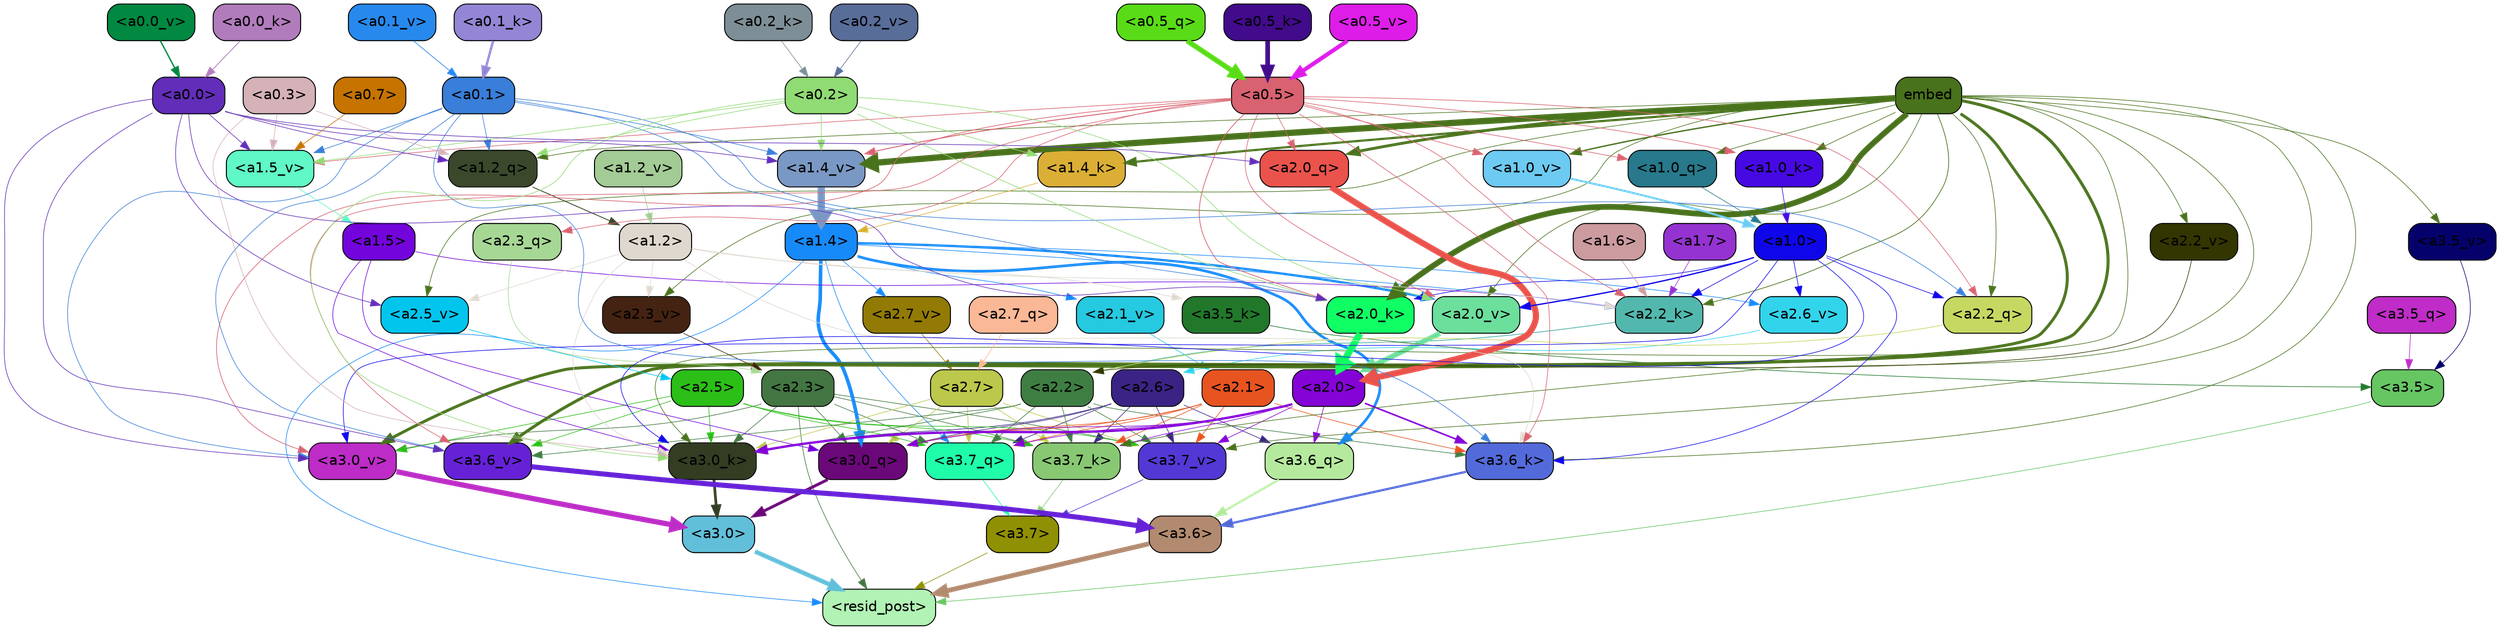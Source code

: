 strict digraph "" {
	graph [bgcolor=transparent,
		layout=dot,
		overlap=false,
		splines=true
	];
	"<a3.7>"	[color=black,
		fillcolor="#909005",
		fontname=Helvetica,
		shape=box,
		style="filled, rounded"];
	"<resid_post>"	[color=black,
		fillcolor="#b1f3b4",
		fontname=Helvetica,
		shape=box,
		style="filled, rounded"];
	"<a3.7>" -> "<resid_post>"	[color="#909005",
		penwidth=0.6];
	"<a3.6>"	[color=black,
		fillcolor="#b28a6f",
		fontname=Helvetica,
		shape=box,
		style="filled, rounded"];
	"<a3.6>" -> "<resid_post>"	[color="#b28a6f",
		penwidth=4.6696330308914185];
	"<a3.5>"	[color=black,
		fillcolor="#66c662",
		fontname=Helvetica,
		shape=box,
		style="filled, rounded"];
	"<a3.5>" -> "<resid_post>"	[color="#66c662",
		penwidth=0.6];
	"<a3.0>"	[color=black,
		fillcolor="#62bfda",
		fontname=Helvetica,
		shape=box,
		style="filled, rounded"];
	"<a3.0>" -> "<resid_post>"	[color="#62bfda",
		penwidth=4.282557368278503];
	"<a2.3>"	[color=black,
		fillcolor="#437642",
		fontname=Helvetica,
		shape=box,
		style="filled, rounded"];
	"<a2.3>" -> "<resid_post>"	[color="#437642",
		penwidth=0.6];
	"<a3.7_q>"	[color=black,
		fillcolor="#20fdaa",
		fontname=Helvetica,
		shape=box,
		style="filled, rounded"];
	"<a2.3>" -> "<a3.7_q>"	[color="#437642",
		penwidth=0.6];
	"<a3.0_q>"	[color=black,
		fillcolor="#6b0879",
		fontname=Helvetica,
		shape=box,
		style="filled, rounded"];
	"<a2.3>" -> "<a3.0_q>"	[color="#437642",
		penwidth=0.6];
	"<a3.7_k>"	[color=black,
		fillcolor="#88c873",
		fontname=Helvetica,
		shape=box,
		style="filled, rounded"];
	"<a2.3>" -> "<a3.7_k>"	[color="#437642",
		penwidth=0.6];
	"<a3.0_k>"	[color=black,
		fillcolor="#323d22",
		fontname=Helvetica,
		shape=box,
		style="filled, rounded"];
	"<a2.3>" -> "<a3.0_k>"	[color="#437642",
		penwidth=0.6];
	"<a3.7_v>"	[color=black,
		fillcolor="#5338d6",
		fontname=Helvetica,
		shape=box,
		style="filled, rounded"];
	"<a2.3>" -> "<a3.7_v>"	[color="#437642",
		penwidth=0.6];
	"<a3.0_v>"	[color=black,
		fillcolor="#bd2cc7",
		fontname=Helvetica,
		shape=box,
		style="filled, rounded"];
	"<a2.3>" -> "<a3.0_v>"	[color="#437642",
		penwidth=0.6];
	"<a1.4>"	[color=black,
		fillcolor="#178afa",
		fontname=Helvetica,
		shape=box,
		style="filled, rounded"];
	"<a1.4>" -> "<resid_post>"	[color="#178afa",
		penwidth=0.6];
	"<a1.4>" -> "<a3.7_q>"	[color="#178afa",
		penwidth=0.6];
	"<a3.6_q>"	[color=black,
		fillcolor="#b5ea9e",
		fontname=Helvetica,
		shape=box,
		style="filled, rounded"];
	"<a1.4>" -> "<a3.6_q>"	[color="#178afa",
		penwidth=2.6073555648326874];
	"<a1.4>" -> "<a3.0_q>"	[color="#178afa",
		penwidth=3.4971605762839317];
	"<a2.2_k>"	[color=black,
		fillcolor="#52b8ad",
		fontname=Helvetica,
		shape=box,
		style="filled, rounded"];
	"<a1.4>" -> "<a2.2_k>"	[color="#178afa",
		penwidth=0.6];
	"<a2.7_v>"	[color=black,
		fillcolor="#927a05",
		fontname=Helvetica,
		shape=box,
		style="filled, rounded"];
	"<a1.4>" -> "<a2.7_v>"	[color="#178afa",
		penwidth=0.6];
	"<a2.6_v>"	[color=black,
		fillcolor="#32d4ec",
		fontname=Helvetica,
		shape=box,
		style="filled, rounded"];
	"<a1.4>" -> "<a2.6_v>"	[color="#178afa",
		penwidth=0.6];
	"<a2.1_v>"	[color=black,
		fillcolor="#25c9e0",
		fontname=Helvetica,
		shape=box,
		style="filled, rounded"];
	"<a1.4>" -> "<a2.1_v>"	[color="#178afa",
		penwidth=0.6];
	"<a2.0_v>"	[color=black,
		fillcolor="#6cdf9d",
		fontname=Helvetica,
		shape=box,
		style="filled, rounded"];
	"<a1.4>" -> "<a2.0_v>"	[color="#178afa",
		penwidth=2.268670678138733];
	"<a3.7_q>" -> "<a3.7>"	[color="#20fdaa",
		penwidth=0.6];
	"<a3.6_q>" -> "<a3.6>"	[color="#b5ea9e",
		penwidth=2.03758105635643];
	"<a3.5_q>"	[color=black,
		fillcolor="#bf2cc7",
		fontname=Helvetica,
		shape=box,
		style="filled, rounded"];
	"<a3.5_q>" -> "<a3.5>"	[color="#bf2cc7",
		penwidth=0.6];
	"<a3.0_q>" -> "<a3.0>"	[color="#6b0879",
		penwidth=2.8638100624084473];
	"<a3.7_k>" -> "<a3.7>"	[color="#88c873",
		penwidth=0.6];
	"<a3.6_k>"	[color=black,
		fillcolor="#536ada",
		fontname=Helvetica,
		shape=box,
		style="filled, rounded"];
	"<a3.6_k>" -> "<a3.6>"	[color="#536ada",
		penwidth=2.174198240041733];
	"<a3.5_k>"	[color=black,
		fillcolor="#21782b",
		fontname=Helvetica,
		shape=box,
		style="filled, rounded"];
	"<a3.5_k>" -> "<a3.5>"	[color="#21782b",
		penwidth=0.6];
	"<a3.0_k>" -> "<a3.0>"	[color="#323d22",
		penwidth=2.6274144649505615];
	"<a3.7_v>" -> "<a3.7>"	[color="#5338d6",
		penwidth=0.6];
	"<a3.6_v>"	[color=black,
		fillcolor="#6621d7",
		fontname=Helvetica,
		shape=box,
		style="filled, rounded"];
	"<a3.6_v>" -> "<a3.6>"	[color="#6621d7",
		penwidth=5.002329230308533];
	"<a3.5_v>"	[color=black,
		fillcolor="#05016b",
		fontname=Helvetica,
		shape=box,
		style="filled, rounded"];
	"<a3.5_v>" -> "<a3.5>"	[color="#05016b",
		penwidth=0.6];
	"<a3.0_v>" -> "<a3.0>"	[color="#bd2cc7",
		penwidth=5.188832879066467];
	"<a2.7>"	[color=black,
		fillcolor="#bcc84b",
		fontname=Helvetica,
		shape=box,
		style="filled, rounded"];
	"<a2.7>" -> "<a3.7_q>"	[color="#bcc84b",
		penwidth=0.6];
	"<a2.7>" -> "<a3.0_q>"	[color="#bcc84b",
		penwidth=0.6];
	"<a2.7>" -> "<a3.7_k>"	[color="#bcc84b",
		penwidth=0.6];
	"<a2.7>" -> "<a3.0_k>"	[color="#bcc84b",
		penwidth=0.6];
	"<a2.7>" -> "<a3.7_v>"	[color="#bcc84b",
		penwidth=0.6];
	"<a2.6>"	[color=black,
		fillcolor="#3b2385",
		fontname=Helvetica,
		shape=box,
		style="filled, rounded"];
	"<a2.6>" -> "<a3.7_q>"	[color="#3b2385",
		penwidth=0.6];
	"<a2.6>" -> "<a3.6_q>"	[color="#3b2385",
		penwidth=0.6];
	"<a2.6>" -> "<a3.0_q>"	[color="#3b2385",
		penwidth=0.6];
	"<a2.6>" -> "<a3.7_k>"	[color="#3b2385",
		penwidth=0.6];
	"<a2.6>" -> "<a3.0_k>"	[color="#3b2385",
		penwidth=0.6];
	"<a2.6>" -> "<a3.7_v>"	[color="#3b2385",
		penwidth=0.6];
	"<a2.5>"	[color=black,
		fillcolor="#2bbf17",
		fontname=Helvetica,
		shape=box,
		style="filled, rounded"];
	"<a2.5>" -> "<a3.7_q>"	[color="#2bbf17",
		penwidth=0.6];
	"<a2.5>" -> "<a3.7_k>"	[color="#2bbf17",
		penwidth=0.6];
	"<a2.5>" -> "<a3.0_k>"	[color="#2bbf17",
		penwidth=0.6];
	"<a2.5>" -> "<a3.7_v>"	[color="#2bbf17",
		penwidth=0.6];
	"<a2.5>" -> "<a3.6_v>"	[color="#2bbf17",
		penwidth=0.6];
	"<a2.5>" -> "<a3.0_v>"	[color="#2bbf17",
		penwidth=0.6];
	"<a2.2>"	[color=black,
		fillcolor="#3f7e42",
		fontname=Helvetica,
		shape=box,
		style="filled, rounded"];
	"<a2.2>" -> "<a3.7_q>"	[color="#3f7e42",
		penwidth=0.6];
	"<a2.2>" -> "<a3.7_k>"	[color="#3f7e42",
		penwidth=0.6];
	"<a2.2>" -> "<a3.6_k>"	[color="#3f7e42",
		penwidth=0.6];
	"<a2.2>" -> "<a3.0_k>"	[color="#3f7e42",
		penwidth=0.6];
	"<a2.2>" -> "<a3.7_v>"	[color="#3f7e42",
		penwidth=0.6];
	"<a2.2>" -> "<a3.6_v>"	[color="#3f7e42",
		penwidth=0.6];
	"<a2.1>"	[color=black,
		fillcolor="#e85420",
		fontname=Helvetica,
		shape=box,
		style="filled, rounded"];
	"<a2.1>" -> "<a3.7_q>"	[color="#e85420",
		penwidth=0.6];
	"<a2.1>" -> "<a3.0_q>"	[color="#e85420",
		penwidth=0.6];
	"<a2.1>" -> "<a3.7_k>"	[color="#e85420",
		penwidth=0.6];
	"<a2.1>" -> "<a3.6_k>"	[color="#e85420",
		penwidth=0.6];
	"<a2.1>" -> "<a3.0_k>"	[color="#e85420",
		penwidth=0.6];
	"<a2.1>" -> "<a3.7_v>"	[color="#e85420",
		penwidth=0.6];
	"<a2.0>"	[color=black,
		fillcolor="#8404d7",
		fontname=Helvetica,
		shape=box,
		style="filled, rounded"];
	"<a2.0>" -> "<a3.7_q>"	[color="#8404d7",
		penwidth=0.6];
	"<a2.0>" -> "<a3.6_q>"	[color="#8404d7",
		penwidth=0.6];
	"<a2.0>" -> "<a3.0_q>"	[color="#8404d7",
		penwidth=0.6];
	"<a2.0>" -> "<a3.7_k>"	[color="#8404d7",
		penwidth=0.6];
	"<a2.0>" -> "<a3.6_k>"	[color="#8404d7",
		penwidth=1.5568191409111023];
	"<a2.0>" -> "<a3.0_k>"	[color="#8404d7",
		penwidth=2.270527422428131];
	"<a2.0>" -> "<a3.7_v>"	[color="#8404d7",
		penwidth=0.6];
	"<a1.5>"	[color=black,
		fillcolor="#7304dc",
		fontname=Helvetica,
		shape=box,
		style="filled, rounded"];
	"<a1.5>" -> "<a3.0_q>"	[color="#7304dc",
		penwidth=0.6];
	"<a1.5>" -> "<a3.0_k>"	[color="#7304dc",
		penwidth=0.6];
	"<a1.5>" -> "<a2.2_k>"	[color="#7304dc",
		penwidth=0.6];
	embed	[color=black,
		fillcolor="#49721c",
		fontname=Helvetica,
		shape=box,
		style="filled, rounded"];
	embed -> "<a3.7_k>"	[color="#49721c",
		penwidth=0.6];
	embed -> "<a3.6_k>"	[color="#49721c",
		penwidth=0.6];
	embed -> "<a3.0_k>"	[color="#49721c",
		penwidth=0.6];
	embed -> "<a3.7_v>"	[color="#49721c",
		penwidth=0.6];
	embed -> "<a3.6_v>"	[color="#49721c",
		penwidth=2.9588699340820312];
	embed -> "<a3.5_v>"	[color="#49721c",
		penwidth=0.6];
	embed -> "<a3.0_v>"	[color="#49721c",
		penwidth=2.8686431646347046];
	"<a2.2_q>"	[color=black,
		fillcolor="#c7d862",
		fontname=Helvetica,
		shape=box,
		style="filled, rounded"];
	embed -> "<a2.2_q>"	[color="#49721c",
		penwidth=0.6];
	"<a2.0_q>"	[color=black,
		fillcolor="#ea534c",
		fontname=Helvetica,
		shape=box,
		style="filled, rounded"];
	embed -> "<a2.0_q>"	[color="#49721c",
		penwidth=2.7617180347442627];
	embed -> "<a2.2_k>"	[color="#49721c",
		penwidth=0.67606520652771];
	"<a2.0_k>"	[color=black,
		fillcolor="#10ff64",
		fontname=Helvetica,
		shape=box,
		style="filled, rounded"];
	embed -> "<a2.0_k>"	[color="#49721c",
		penwidth=5.615107178688049];
	"<a2.5_v>"	[color=black,
		fillcolor="#02c5ee",
		fontname=Helvetica,
		shape=box,
		style="filled, rounded"];
	embed -> "<a2.5_v>"	[color="#49721c",
		penwidth=0.6];
	"<a2.3_v>"	[color=black,
		fillcolor="#442312",
		fontname=Helvetica,
		shape=box,
		style="filled, rounded"];
	embed -> "<a2.3_v>"	[color="#49721c",
		penwidth=0.6];
	"<a2.2_v>"	[color=black,
		fillcolor="#333601",
		fontname=Helvetica,
		shape=box,
		style="filled, rounded"];
	embed -> "<a2.2_v>"	[color="#49721c",
		penwidth=0.6];
	embed -> "<a2.0_v>"	[color="#49721c",
		penwidth=0.6];
	"<a1.2_q>"	[color=black,
		fillcolor="#3b482b",
		fontname=Helvetica,
		shape=box,
		style="filled, rounded"];
	embed -> "<a1.2_q>"	[color="#49721c",
		penwidth=0.6];
	"<a1.0_q>"	[color=black,
		fillcolor="#27798b",
		fontname=Helvetica,
		shape=box,
		style="filled, rounded"];
	embed -> "<a1.0_q>"	[color="#49721c",
		penwidth=0.6];
	"<a1.4_k>"	[color=black,
		fillcolor="#dbaf35",
		fontname=Helvetica,
		shape=box,
		style="filled, rounded"];
	embed -> "<a1.4_k>"	[color="#49721c",
		penwidth=2.1468217372894287];
	"<a1.0_k>"	[color=black,
		fillcolor="#4609e3",
		fontname=Helvetica,
		shape=box,
		style="filled, rounded"];
	embed -> "<a1.0_k>"	[color="#49721c",
		penwidth=0.6];
	"<a1.4_v>"	[color=black,
		fillcolor="#7a98c4",
		fontname=Helvetica,
		shape=box,
		style="filled, rounded"];
	embed -> "<a1.4_v>"	[color="#49721c",
		penwidth=6.189999580383301];
	"<a1.0_v>"	[color=black,
		fillcolor="#6dcaf2",
		fontname=Helvetica,
		shape=box,
		style="filled, rounded"];
	embed -> "<a1.0_v>"	[color="#49721c",
		penwidth=1.3123979568481445];
	"<a1.2>"	[color=black,
		fillcolor="#dfd8ce",
		fontname=Helvetica,
		shape=box,
		style="filled, rounded"];
	"<a1.2>" -> "<a3.6_k>"	[color="#dfd8ce",
		penwidth=0.6];
	"<a1.2>" -> "<a3.5_k>"	[color="#dfd8ce",
		penwidth=0.6];
	"<a1.2>" -> "<a3.0_k>"	[color="#dfd8ce",
		penwidth=0.6];
	"<a1.2>" -> "<a2.2_k>"	[color="#dfd8ce",
		penwidth=0.6];
	"<a1.2>" -> "<a2.5_v>"	[color="#dfd8ce",
		penwidth=0.6];
	"<a1.2>" -> "<a2.3_v>"	[color="#dfd8ce",
		penwidth=0.6];
	"<a1.0>"	[color=black,
		fillcolor="#0f07ea",
		fontname=Helvetica,
		shape=box,
		style="filled, rounded"];
	"<a1.0>" -> "<a3.6_k>"	[color="#0f07ea",
		penwidth=0.6];
	"<a1.0>" -> "<a3.0_k>"	[color="#0f07ea",
		penwidth=0.6];
	"<a1.0>" -> "<a3.0_v>"	[color="#0f07ea",
		penwidth=0.6];
	"<a1.0>" -> "<a2.2_q>"	[color="#0f07ea",
		penwidth=0.6];
	"<a1.0>" -> "<a2.2_k>"	[color="#0f07ea",
		penwidth=0.6];
	"<a1.0>" -> "<a2.0_k>"	[color="#0f07ea",
		penwidth=0.6];
	"<a1.0>" -> "<a2.6_v>"	[color="#0f07ea",
		penwidth=0.6];
	"<a1.0>" -> "<a2.0_v>"	[color="#0f07ea",
		penwidth=1.27996826171875];
	"<a0.5>"	[color=black,
		fillcolor="#d96270",
		fontname=Helvetica,
		shape=box,
		style="filled, rounded"];
	"<a0.5>" -> "<a3.6_k>"	[color="#d96270",
		penwidth=0.6];
	"<a0.5>" -> "<a3.6_v>"	[color="#d96270",
		penwidth=0.6];
	"<a0.5>" -> "<a3.0_v>"	[color="#d96270",
		penwidth=0.6421224474906921];
	"<a2.3_q>"	[color=black,
		fillcolor="#a7d794",
		fontname=Helvetica,
		shape=box,
		style="filled, rounded"];
	"<a0.5>" -> "<a2.3_q>"	[color="#d96270",
		penwidth=0.6];
	"<a0.5>" -> "<a2.2_q>"	[color="#d96270",
		penwidth=0.6];
	"<a0.5>" -> "<a2.0_q>"	[color="#d96270",
		penwidth=0.6];
	"<a0.5>" -> "<a2.2_k>"	[color="#d96270",
		penwidth=0.6];
	"<a0.5>" -> "<a2.0_k>"	[color="#d96270",
		penwidth=0.7151575088500977];
	"<a0.5>" -> "<a2.0_v>"	[color="#d96270",
		penwidth=0.6];
	"<a0.5>" -> "<a1.0_q>"	[color="#d96270",
		penwidth=0.6];
	"<a0.5>" -> "<a1.0_k>"	[color="#d96270",
		penwidth=0.6];
	"<a1.5_v>"	[color=black,
		fillcolor="#5ff8c6",
		fontname=Helvetica,
		shape=box,
		style="filled, rounded"];
	"<a0.5>" -> "<a1.5_v>"	[color="#d96270",
		penwidth=0.6];
	"<a0.5>" -> "<a1.4_v>"	[color="#d96270",
		penwidth=0.8927993774414062];
	"<a0.5>" -> "<a1.0_v>"	[color="#d96270",
		penwidth=0.6];
	"<a0.1>"	[color=black,
		fillcolor="#397ed8",
		fontname=Helvetica,
		shape=box,
		style="filled, rounded"];
	"<a0.1>" -> "<a3.6_k>"	[color="#397ed8",
		penwidth=0.6];
	"<a0.1>" -> "<a3.6_v>"	[color="#397ed8",
		penwidth=0.6];
	"<a0.1>" -> "<a3.0_v>"	[color="#397ed8",
		penwidth=0.6];
	"<a0.1>" -> "<a2.2_q>"	[color="#397ed8",
		penwidth=0.6];
	"<a0.1>" -> "<a2.0_k>"	[color="#397ed8",
		penwidth=0.6];
	"<a0.1>" -> "<a1.2_q>"	[color="#397ed8",
		penwidth=0.6];
	"<a0.1>" -> "<a1.5_v>"	[color="#397ed8",
		penwidth=0.6];
	"<a0.1>" -> "<a1.4_v>"	[color="#397ed8",
		penwidth=0.6];
	"<a0.3>"	[color=black,
		fillcolor="#d5b1b8",
		fontname=Helvetica,
		shape=box,
		style="filled, rounded"];
	"<a0.3>" -> "<a3.0_k>"	[color="#d5b1b8",
		penwidth=0.6];
	"<a0.3>" -> "<a1.2_q>"	[color="#d5b1b8",
		penwidth=0.6];
	"<a0.3>" -> "<a1.5_v>"	[color="#d5b1b8",
		penwidth=0.6];
	"<a0.2>"	[color=black,
		fillcolor="#90db73",
		fontname=Helvetica,
		shape=box,
		style="filled, rounded"];
	"<a0.2>" -> "<a3.0_k>"	[color="#90db73",
		penwidth=0.6];
	"<a0.2>" -> "<a2.0_k>"	[color="#90db73",
		penwidth=0.6];
	"<a0.2>" -> "<a2.0_v>"	[color="#90db73",
		penwidth=0.6];
	"<a0.2>" -> "<a1.2_q>"	[color="#90db73",
		penwidth=0.6];
	"<a0.2>" -> "<a1.4_k>"	[color="#90db73",
		penwidth=0.6];
	"<a0.2>" -> "<a1.5_v>"	[color="#90db73",
		penwidth=0.6];
	"<a0.2>" -> "<a1.4_v>"	[color="#90db73",
		penwidth=0.6];
	"<a0.0>"	[color=black,
		fillcolor="#622db9",
		fontname=Helvetica,
		shape=box,
		style="filled, rounded"];
	"<a0.0>" -> "<a3.6_v>"	[color="#622db9",
		penwidth=0.6];
	"<a0.0>" -> "<a3.0_v>"	[color="#622db9",
		penwidth=0.6];
	"<a0.0>" -> "<a2.0_q>"	[color="#622db9",
		penwidth=0.6];
	"<a0.0>" -> "<a2.0_k>"	[color="#622db9",
		penwidth=0.6];
	"<a0.0>" -> "<a2.5_v>"	[color="#622db9",
		penwidth=0.6];
	"<a0.0>" -> "<a1.2_q>"	[color="#622db9",
		penwidth=0.6];
	"<a0.0>" -> "<a1.5_v>"	[color="#622db9",
		penwidth=0.6];
	"<a0.0>" -> "<a1.4_v>"	[color="#622db9",
		penwidth=0.6];
	"<a2.7_q>"	[color=black,
		fillcolor="#fab896",
		fontname=Helvetica,
		shape=box,
		style="filled, rounded"];
	"<a2.7_q>" -> "<a2.7>"	[color="#fab896",
		penwidth=0.6];
	"<a2.3_q>" -> "<a2.3>"	[color="#a7d794",
		penwidth=0.6];
	"<a2.2_q>" -> "<a2.2>"	[color="#c7d862",
		penwidth=0.6340763568878174];
	"<a2.0_q>" -> "<a2.0>"	[color="#ea534c",
		penwidth=6.0160088539123535];
	"<a2.2_k>" -> "<a2.2>"	[color="#52b8ad",
		penwidth=0.7764816284179688];
	"<a2.0_k>" -> "<a2.0>"	[color="#10ff64",
		penwidth=6.773025274276733];
	"<a2.7_v>" -> "<a2.7>"	[color="#927a05",
		penwidth=0.6];
	"<a2.6_v>" -> "<a2.6>"	[color="#32d4ec",
		penwidth=0.6];
	"<a2.5_v>" -> "<a2.5>"	[color="#02c5ee",
		penwidth=0.6];
	"<a2.3_v>" -> "<a2.3>"	[color="#442312",
		penwidth=0.6];
	"<a2.2_v>" -> "<a2.2>"	[color="#333601",
		penwidth=0.6];
	"<a2.1_v>" -> "<a2.1>"	[color="#25c9e0",
		penwidth=0.6];
	"<a2.0_v>" -> "<a2.0>"	[color="#6cdf9d",
		penwidth=4.906715989112854];
	"<a1.7>"	[color=black,
		fillcolor="#9533d1",
		fontname=Helvetica,
		shape=box,
		style="filled, rounded"];
	"<a1.7>" -> "<a2.2_k>"	[color="#9533d1",
		penwidth=0.6];
	"<a1.6>"	[color=black,
		fillcolor="#cb9b9f",
		fontname=Helvetica,
		shape=box,
		style="filled, rounded"];
	"<a1.6>" -> "<a2.2_k>"	[color="#cb9b9f",
		penwidth=0.6];
	"<a1.2_q>" -> "<a1.2>"	[color="#3b482b",
		penwidth=0.836545467376709];
	"<a1.0_q>" -> "<a1.0>"	[color="#27798b",
		penwidth=0.6];
	"<a1.4_k>" -> "<a1.4>"	[color="#dbaf35",
		penwidth=0.6];
	"<a1.0_k>" -> "<a1.0>"	[color="#4609e3",
		penwidth=0.6];
	"<a1.5_v>" -> "<a1.5>"	[color="#5ff8c6",
		penwidth=0.6];
	"<a1.4_v>" -> "<a1.4>"	[color="#7a98c4",
		penwidth=7.093163728713989];
	"<a1.2_v>"	[color=black,
		fillcolor="#a3cb95",
		fontname=Helvetica,
		shape=box,
		style="filled, rounded"];
	"<a1.2_v>" -> "<a1.2>"	[color="#a3cb95",
		penwidth=0.6];
	"<a1.0_v>" -> "<a1.0>"	[color="#6dcaf2",
		penwidth=1.9666723012924194];
	"<a0.7>"	[color=black,
		fillcolor="#c67300",
		fontname=Helvetica,
		shape=box,
		style="filled, rounded"];
	"<a0.7>" -> "<a1.5_v>"	[color="#c67300",
		penwidth=0.6];
	"<a0.5_q>"	[color=black,
		fillcolor="#59dc17",
		fontname=Helvetica,
		shape=box,
		style="filled, rounded"];
	"<a0.5_q>" -> "<a0.5>"	[color="#59dc17",
		penwidth=5.0559651255607605];
	"<a0.5_k>"	[color=black,
		fillcolor="#410b8b",
		fontname=Helvetica,
		shape=box,
		style="filled, rounded"];
	"<a0.5_k>" -> "<a0.5>"	[color="#410b8b",
		penwidth=4.577519536018372];
	"<a0.2_k>"	[color=black,
		fillcolor="#7d8e96",
		fontname=Helvetica,
		shape=box,
		style="filled, rounded"];
	"<a0.2_k>" -> "<a0.2>"	[color="#7d8e96",
		penwidth=0.6];
	"<a0.1_k>"	[color=black,
		fillcolor="#9486d5",
		fontname=Helvetica,
		shape=box,
		style="filled, rounded"];
	"<a0.1_k>" -> "<a0.1>"	[color="#9486d5",
		penwidth=2.2273199558258057];
	"<a0.0_k>"	[color=black,
		fillcolor="#b17cbc",
		fontname=Helvetica,
		shape=box,
		style="filled, rounded"];
	"<a0.0_k>" -> "<a0.0>"	[color="#b17cbc",
		penwidth=0.7703166007995605];
	"<a0.5_v>"	[color=black,
		fillcolor="#de1de9",
		fontname=Helvetica,
		shape=box,
		style="filled, rounded"];
	"<a0.5_v>" -> "<a0.5>"	[color="#de1de9",
		penwidth=4.062177300453186];
	"<a0.2_v>"	[color=black,
		fillcolor="#596d99",
		fontname=Helvetica,
		shape=box,
		style="filled, rounded"];
	"<a0.2_v>" -> "<a0.2>"	[color="#596d99",
		penwidth=0.6];
	"<a0.1_v>"	[color=black,
		fillcolor="#2789ed",
		fontname=Helvetica,
		shape=box,
		style="filled, rounded"];
	"<a0.1_v>" -> "<a0.1>"	[color="#2789ed",
		penwidth=0.654442310333252];
	"<a0.0_v>"	[color=black,
		fillcolor="#018841",
		fontname=Helvetica,
		shape=box,
		style="filled, rounded"];
	"<a0.0_v>" -> "<a0.0>"	[color="#018841",
		penwidth=1.307939052581787];
}
